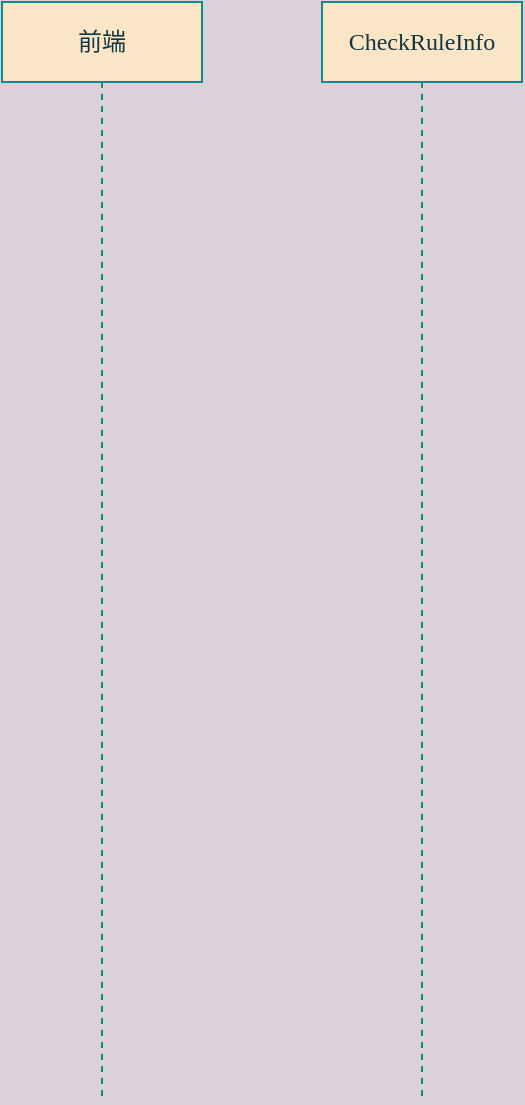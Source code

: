 <mxfile version="14.1.1" type="github">
  <diagram id="t4xkqEcTOITqZWV_rccT" name="第 1 页">
    <mxGraphModel dx="877" dy="462" grid="1" gridSize="10" guides="1" tooltips="1" connect="1" arrows="1" fold="1" page="1" pageScale="1" pageWidth="850" pageHeight="1100" background="#DAD2D8" math="0" shadow="0">
      <root>
        <mxCell id="0" />
        <mxCell id="1" parent="0" />
        <mxCell id="bRRYWImQzeHe5KaCK1TS-1" value="前端" style="shape=umlLifeline;perimeter=lifelinePerimeter;whiteSpace=wrap;html=1;container=1;collapsible=0;recursiveResize=0;outlineConnect=0;rounded=0;strokeColor=#0F8B8D;fillColor=#FAE5C7;fontColor=#143642;fontFamily=Comic Sans MS;" vertex="1" parent="1">
          <mxGeometry x="80" y="80" width="100" height="550" as="geometry" />
        </mxCell>
        <mxCell id="bRRYWImQzeHe5KaCK1TS-2" value="CheckRuleInfo" style="shape=umlLifeline;perimeter=lifelinePerimeter;whiteSpace=wrap;html=1;container=1;collapsible=0;recursiveResize=0;outlineConnect=0;rounded=0;strokeColor=#0F8B8D;fillColor=#FAE5C7;fontColor=#143642;fontFamily=Comic Sans MS;" vertex="1" parent="1">
          <mxGeometry x="240" y="80" width="100" height="550" as="geometry" />
        </mxCell>
      </root>
    </mxGraphModel>
  </diagram>
</mxfile>
